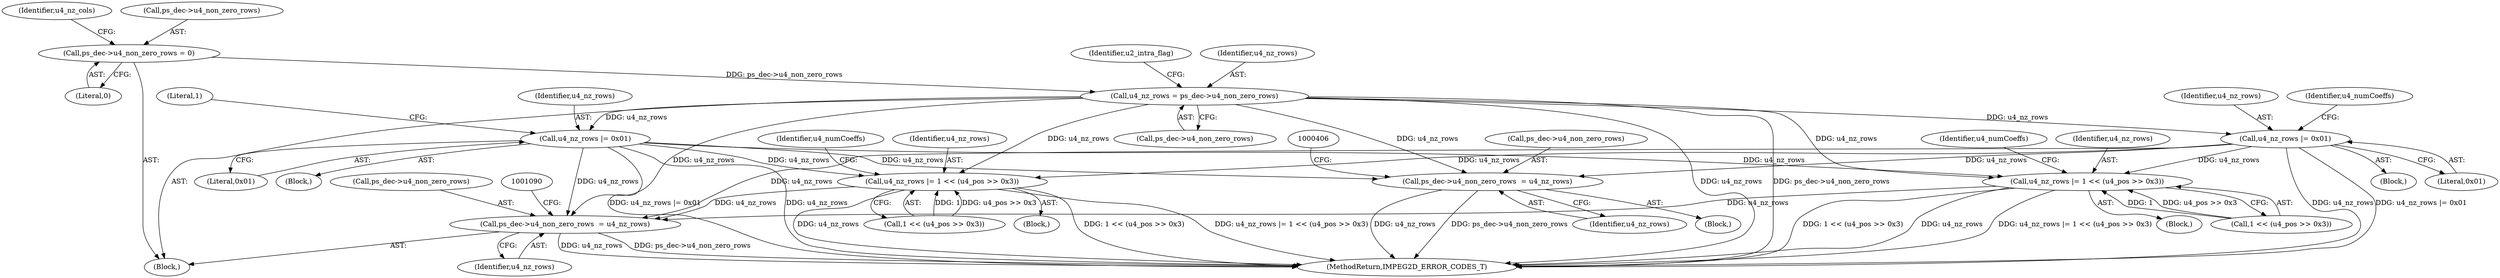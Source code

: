 digraph "0_Android_227c1f829127405e21dab1664393050c652ef71e@pointer" {
"1000206" [label="(Call,u4_nz_rows = ps_dec->u4_non_zero_rows)"];
"1000196" [label="(Call,ps_dec->u4_non_zero_rows = 0)"];
"1000330" [label="(Call,u4_nz_rows |= 0x01)"];
"1000399" [label="(Call,ps_dec->u4_non_zero_rows  = u4_nz_rows)"];
"1000737" [label="(Call,u4_nz_rows |= 1 << (u4_pos >> 0x3))"];
"1001083" [label="(Call,ps_dec->u4_non_zero_rows  = u4_nz_rows)"];
"1001064" [label="(Call,u4_nz_rows |= 1 << (u4_pos >> 0x3))"];
"1000381" [label="(Call,u4_nz_rows |= 0x01)"];
"1000403" [label="(Identifier,u4_nz_rows)"];
"1001073" [label="(Identifier,u4_numCoeffs)"];
"1001064" [label="(Call,u4_nz_rows |= 1 << (u4_pos >> 0x3))"];
"1000755" [label="(Block,)"];
"1001066" [label="(Call,1 << (u4_pos >> 0x3))"];
"1001087" [label="(Identifier,u4_nz_rows)"];
"1000202" [label="(Identifier,u4_nz_cols)"];
"1000330" [label="(Call,u4_nz_rows |= 0x01)"];
"1000208" [label="(Call,ps_dec->u4_non_zero_rows)"];
"1000197" [label="(Call,ps_dec->u4_non_zero_rows)"];
"1000165" [label="(Block,)"];
"1000400" [label="(Call,ps_dec->u4_non_zero_rows)"];
"1000383" [label="(Literal,0x01)"];
"1001083" [label="(Call,ps_dec->u4_non_zero_rows  = u4_nz_rows)"];
"1000332" [label="(Literal,0x01)"];
"1000393" [label="(Block,)"];
"1000212" [label="(Identifier,u2_intra_flag)"];
"1000737" [label="(Call,u4_nz_rows |= 1 << (u4_pos >> 0x3))"];
"1001065" [label="(Identifier,u4_nz_rows)"];
"1001084" [label="(Call,ps_dec->u4_non_zero_rows)"];
"1000343" [label="(Block,)"];
"1000746" [label="(Identifier,u4_numCoeffs)"];
"1000417" [label="(Block,)"];
"1001092" [label="(MethodReturn,IMPEG2D_ERROR_CODES_T)"];
"1000391" [label="(Literal,1)"];
"1000331" [label="(Identifier,u4_nz_rows)"];
"1000200" [label="(Literal,0)"];
"1000326" [label="(Block,)"];
"1000381" [label="(Call,u4_nz_rows |= 0x01)"];
"1000206" [label="(Call,u4_nz_rows = ps_dec->u4_non_zero_rows)"];
"1000738" [label="(Identifier,u4_nz_rows)"];
"1000382" [label="(Identifier,u4_nz_rows)"];
"1000196" [label="(Call,ps_dec->u4_non_zero_rows = 0)"];
"1000207" [label="(Identifier,u4_nz_rows)"];
"1000334" [label="(Identifier,u4_numCoeffs)"];
"1000739" [label="(Call,1 << (u4_pos >> 0x3))"];
"1000399" [label="(Call,ps_dec->u4_non_zero_rows  = u4_nz_rows)"];
"1000206" -> "1000165"  [label="AST: "];
"1000206" -> "1000208"  [label="CFG: "];
"1000207" -> "1000206"  [label="AST: "];
"1000208" -> "1000206"  [label="AST: "];
"1000212" -> "1000206"  [label="CFG: "];
"1000206" -> "1001092"  [label="DDG: ps_dec->u4_non_zero_rows"];
"1000206" -> "1001092"  [label="DDG: u4_nz_rows"];
"1000196" -> "1000206"  [label="DDG: ps_dec->u4_non_zero_rows"];
"1000206" -> "1000330"  [label="DDG: u4_nz_rows"];
"1000206" -> "1000381"  [label="DDG: u4_nz_rows"];
"1000206" -> "1000399"  [label="DDG: u4_nz_rows"];
"1000206" -> "1000737"  [label="DDG: u4_nz_rows"];
"1000206" -> "1001064"  [label="DDG: u4_nz_rows"];
"1000206" -> "1001083"  [label="DDG: u4_nz_rows"];
"1000196" -> "1000165"  [label="AST: "];
"1000196" -> "1000200"  [label="CFG: "];
"1000197" -> "1000196"  [label="AST: "];
"1000200" -> "1000196"  [label="AST: "];
"1000202" -> "1000196"  [label="CFG: "];
"1000330" -> "1000326"  [label="AST: "];
"1000330" -> "1000332"  [label="CFG: "];
"1000331" -> "1000330"  [label="AST: "];
"1000332" -> "1000330"  [label="AST: "];
"1000334" -> "1000330"  [label="CFG: "];
"1000330" -> "1001092"  [label="DDG: u4_nz_rows"];
"1000330" -> "1001092"  [label="DDG: u4_nz_rows |= 0x01"];
"1000330" -> "1000399"  [label="DDG: u4_nz_rows"];
"1000330" -> "1000737"  [label="DDG: u4_nz_rows"];
"1000330" -> "1001064"  [label="DDG: u4_nz_rows"];
"1000330" -> "1001083"  [label="DDG: u4_nz_rows"];
"1000399" -> "1000393"  [label="AST: "];
"1000399" -> "1000403"  [label="CFG: "];
"1000400" -> "1000399"  [label="AST: "];
"1000403" -> "1000399"  [label="AST: "];
"1000406" -> "1000399"  [label="CFG: "];
"1000399" -> "1001092"  [label="DDG: u4_nz_rows"];
"1000399" -> "1001092"  [label="DDG: ps_dec->u4_non_zero_rows"];
"1000381" -> "1000399"  [label="DDG: u4_nz_rows"];
"1000737" -> "1000417"  [label="AST: "];
"1000737" -> "1000739"  [label="CFG: "];
"1000738" -> "1000737"  [label="AST: "];
"1000739" -> "1000737"  [label="AST: "];
"1000746" -> "1000737"  [label="CFG: "];
"1000737" -> "1001092"  [label="DDG: 1 << (u4_pos >> 0x3)"];
"1000737" -> "1001092"  [label="DDG: u4_nz_rows"];
"1000737" -> "1001092"  [label="DDG: u4_nz_rows |= 1 << (u4_pos >> 0x3)"];
"1000381" -> "1000737"  [label="DDG: u4_nz_rows"];
"1000739" -> "1000737"  [label="DDG: 1"];
"1000739" -> "1000737"  [label="DDG: u4_pos >> 0x3"];
"1000737" -> "1001083"  [label="DDG: u4_nz_rows"];
"1001083" -> "1000165"  [label="AST: "];
"1001083" -> "1001087"  [label="CFG: "];
"1001084" -> "1001083"  [label="AST: "];
"1001087" -> "1001083"  [label="AST: "];
"1001090" -> "1001083"  [label="CFG: "];
"1001083" -> "1001092"  [label="DDG: u4_nz_rows"];
"1001083" -> "1001092"  [label="DDG: ps_dec->u4_non_zero_rows"];
"1000381" -> "1001083"  [label="DDG: u4_nz_rows"];
"1001064" -> "1001083"  [label="DDG: u4_nz_rows"];
"1001064" -> "1000755"  [label="AST: "];
"1001064" -> "1001066"  [label="CFG: "];
"1001065" -> "1001064"  [label="AST: "];
"1001066" -> "1001064"  [label="AST: "];
"1001073" -> "1001064"  [label="CFG: "];
"1001064" -> "1001092"  [label="DDG: 1 << (u4_pos >> 0x3)"];
"1001064" -> "1001092"  [label="DDG: u4_nz_rows |= 1 << (u4_pos >> 0x3)"];
"1001064" -> "1001092"  [label="DDG: u4_nz_rows"];
"1000381" -> "1001064"  [label="DDG: u4_nz_rows"];
"1001066" -> "1001064"  [label="DDG: 1"];
"1001066" -> "1001064"  [label="DDG: u4_pos >> 0x3"];
"1000381" -> "1000343"  [label="AST: "];
"1000381" -> "1000383"  [label="CFG: "];
"1000382" -> "1000381"  [label="AST: "];
"1000383" -> "1000381"  [label="AST: "];
"1000391" -> "1000381"  [label="CFG: "];
"1000381" -> "1001092"  [label="DDG: u4_nz_rows"];
"1000381" -> "1001092"  [label="DDG: u4_nz_rows |= 0x01"];
}
